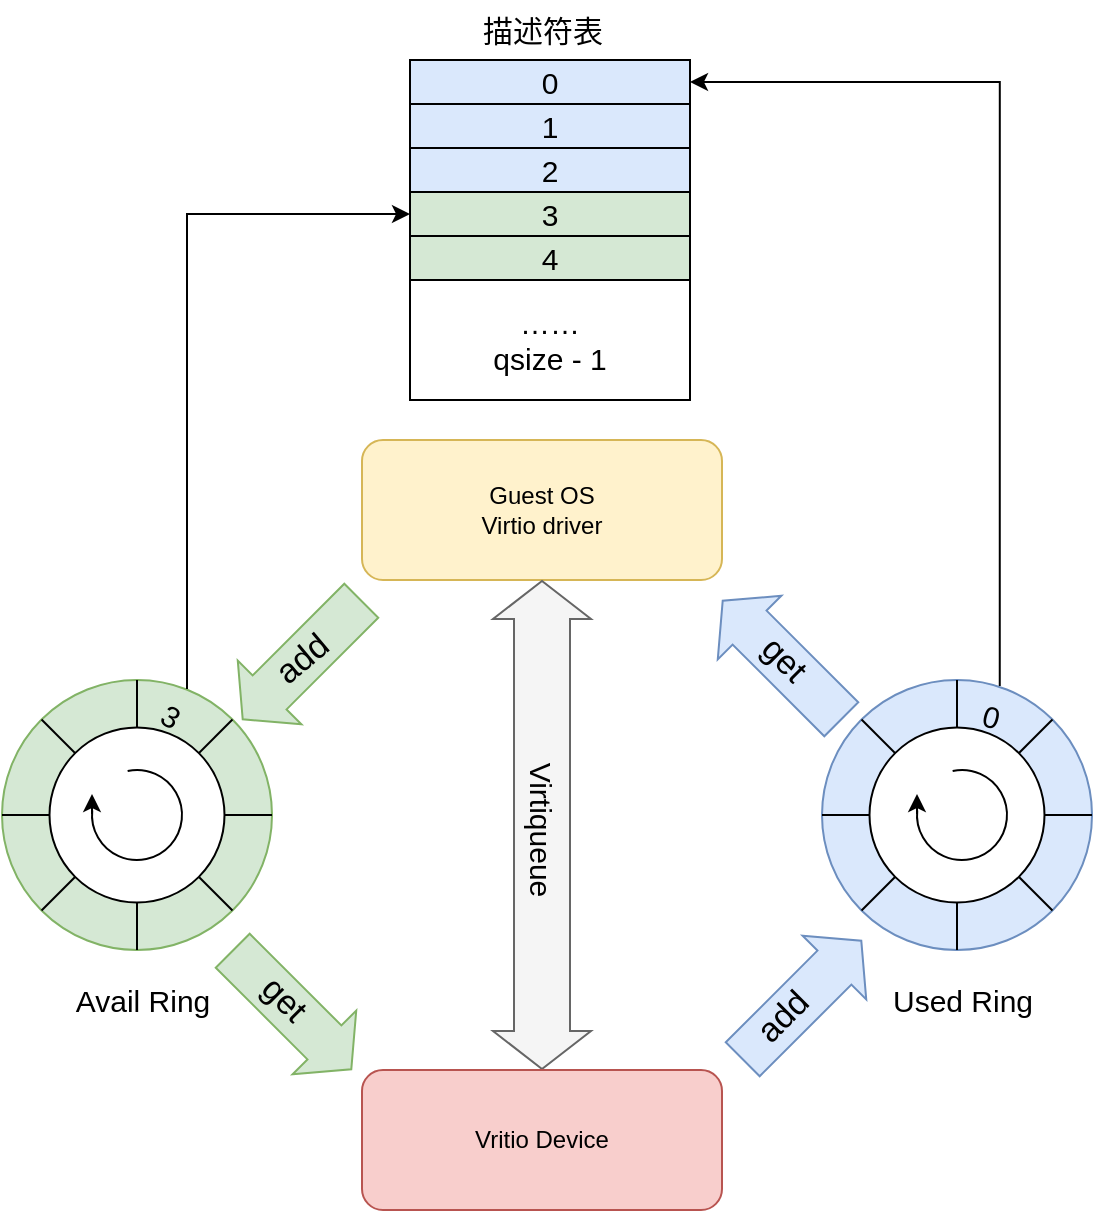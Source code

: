 <mxfile version="20.5.1" type="github">
  <diagram id="mLBqkB2ChwaHw_8gPhbc" name="第 1 页">
    <mxGraphModel dx="1115" dy="614" grid="1" gridSize="10" guides="1" tooltips="1" connect="1" arrows="1" fold="1" page="0" pageScale="1" pageWidth="827" pageHeight="1169" math="0" shadow="0">
      <root>
        <mxCell id="0" />
        <mxCell id="1" parent="0" />
        <mxCell id="fm5rg67f0QVLAu_p31AU-2" value="Guest OS&lt;br&gt;Virtio driver" style="rounded=1;whiteSpace=wrap;html=1;fillColor=#fff2cc;strokeColor=#d6b656;" vertex="1" parent="1">
          <mxGeometry x="250" y="270" width="180" height="70" as="geometry" />
        </mxCell>
        <mxCell id="fm5rg67f0QVLAu_p31AU-3" value="" style="shape=flexArrow;endArrow=classic;startArrow=classic;html=1;rounded=0;entryX=0.5;entryY=1;entryDx=0;entryDy=0;width=28;fillColor=#f5f5f5;strokeColor=#666666;exitX=0.5;exitY=0;exitDx=0;exitDy=0;" edge="1" parent="1" source="fm5rg67f0QVLAu_p31AU-4" target="fm5rg67f0QVLAu_p31AU-2">
          <mxGeometry width="100" height="100" relative="1" as="geometry">
            <mxPoint x="340" y="580" as="sourcePoint" />
            <mxPoint x="340" y="360" as="targetPoint" />
          </mxGeometry>
        </mxCell>
        <mxCell id="fm5rg67f0QVLAu_p31AU-12" value="Virtiqueue" style="edgeLabel;html=1;align=center;verticalAlign=middle;resizable=0;points=[];fontSize=15;rotation=90;labelBackgroundColor=none;" vertex="1" connectable="0" parent="fm5rg67f0QVLAu_p31AU-3">
          <mxGeometry x="0.379" y="4" relative="1" as="geometry">
            <mxPoint x="4" y="48" as="offset" />
          </mxGeometry>
        </mxCell>
        <mxCell id="fm5rg67f0QVLAu_p31AU-4" value="Vritio Device" style="rounded=1;whiteSpace=wrap;html=1;fillColor=#f8cecc;strokeColor=#b85450;" vertex="1" parent="1">
          <mxGeometry x="250" y="585" width="180" height="70" as="geometry" />
        </mxCell>
        <mxCell id="fm5rg67f0QVLAu_p31AU-27" value="" style="ellipse;whiteSpace=wrap;html=1;aspect=fixed;fontSize=15;fillColor=#d5e8d4;strokeColor=#82b366;" vertex="1" parent="1">
          <mxGeometry x="70" y="390" width="135" height="135" as="geometry" />
        </mxCell>
        <mxCell id="fm5rg67f0QVLAu_p31AU-40" value="……&lt;br&gt;qsize - 1" style="rounded=0;whiteSpace=wrap;html=1;fontSize=15;" vertex="1" parent="1">
          <mxGeometry x="274" y="190" width="140" height="60" as="geometry" />
        </mxCell>
        <mxCell id="fm5rg67f0QVLAu_p31AU-41" value="描述符表" style="text;html=1;align=center;verticalAlign=middle;resizable=0;points=[];autosize=1;strokeColor=none;fillColor=none;fontSize=15;" vertex="1" parent="1">
          <mxGeometry x="300" y="50" width="80" height="30" as="geometry" />
        </mxCell>
        <mxCell id="fm5rg67f0QVLAu_p31AU-44" value="Avail Ring" style="text;html=1;align=center;verticalAlign=middle;resizable=0;points=[];autosize=1;strokeColor=none;fillColor=none;fontSize=15;" vertex="1" parent="1">
          <mxGeometry x="95" y="535" width="90" height="30" as="geometry" />
        </mxCell>
        <mxCell id="fm5rg67f0QVLAu_p31AU-47" value="Used Ring" style="text;html=1;align=center;verticalAlign=middle;resizable=0;points=[];autosize=1;strokeColor=none;fillColor=none;fontSize=15;" vertex="1" parent="1">
          <mxGeometry x="505" y="535" width="90" height="30" as="geometry" />
        </mxCell>
        <mxCell id="fm5rg67f0QVLAu_p31AU-48" value="" style="shape=flexArrow;endArrow=classic;html=1;rounded=0;fontSize=15;width=24;fillColor=#d5e8d4;strokeColor=#82b366;" edge="1" parent="1">
          <mxGeometry width="50" height="50" relative="1" as="geometry">
            <mxPoint x="250" y="350" as="sourcePoint" />
            <mxPoint x="190" y="410" as="targetPoint" />
          </mxGeometry>
        </mxCell>
        <mxCell id="fm5rg67f0QVLAu_p31AU-51" value="add" style="edgeLabel;html=1;align=center;verticalAlign=middle;resizable=0;points=[];fontSize=17;rotation=-40;labelBackgroundColor=none;" vertex="1" connectable="0" parent="fm5rg67f0QVLAu_p31AU-48">
          <mxGeometry x="-0.3" y="4" relative="1" as="geometry">
            <mxPoint x="-12" y="6" as="offset" />
          </mxGeometry>
        </mxCell>
        <mxCell id="fm5rg67f0QVLAu_p31AU-54" value="" style="shape=flexArrow;endArrow=classic;html=1;rounded=0;fontSize=15;width=24;fillColor=#dae8fc;strokeColor=#6c8ebf;" edge="1" parent="1">
          <mxGeometry width="50" height="50" relative="1" as="geometry">
            <mxPoint x="490" y="410" as="sourcePoint" />
            <mxPoint x="430" y="350" as="targetPoint" />
          </mxGeometry>
        </mxCell>
        <mxCell id="fm5rg67f0QVLAu_p31AU-61" value="get" style="edgeLabel;html=1;align=center;verticalAlign=middle;resizable=0;points=[];fontSize=17;rotation=45;labelBackgroundColor=none;" vertex="1" connectable="0" parent="fm5rg67f0QVLAu_p31AU-54">
          <mxGeometry x="-0.42" y="2" relative="1" as="geometry">
            <mxPoint x="-11" y="-14" as="offset" />
          </mxGeometry>
        </mxCell>
        <mxCell id="fm5rg67f0QVLAu_p31AU-56" value="" style="shape=flexArrow;endArrow=classic;html=1;rounded=0;fontSize=15;width=24;fillColor=#d5e8d4;strokeColor=#82b366;" edge="1" parent="1">
          <mxGeometry width="50" height="50" relative="1" as="geometry">
            <mxPoint x="185" y="525" as="sourcePoint" />
            <mxPoint x="245" y="585" as="targetPoint" />
          </mxGeometry>
        </mxCell>
        <mxCell id="fm5rg67f0QVLAu_p31AU-59" value="get" style="edgeLabel;html=1;align=center;verticalAlign=middle;resizable=0;points=[];fontSize=17;rotation=45;labelBackgroundColor=none;" vertex="1" connectable="0" parent="fm5rg67f0QVLAu_p31AU-56">
          <mxGeometry x="-0.094" y="3" relative="1" as="geometry">
            <mxPoint x="-4" as="offset" />
          </mxGeometry>
        </mxCell>
        <mxCell id="fm5rg67f0QVLAu_p31AU-57" value="" style="shape=flexArrow;endArrow=classic;html=1;rounded=0;fontSize=15;width=24;fillColor=#dae8fc;strokeColor=#6c8ebf;" edge="1" parent="1">
          <mxGeometry width="50" height="50" relative="1" as="geometry">
            <mxPoint x="440" y="580" as="sourcePoint" />
            <mxPoint x="500" y="520" as="targetPoint" />
          </mxGeometry>
        </mxCell>
        <mxCell id="fm5rg67f0QVLAu_p31AU-60" value="add" style="edgeLabel;html=1;align=center;verticalAlign=middle;resizable=0;points=[];fontSize=17;rotation=-45;labelBackgroundColor=none;" vertex="1" connectable="0" parent="fm5rg67f0QVLAu_p31AU-57">
          <mxGeometry x="-0.239" y="5" relative="1" as="geometry">
            <mxPoint x="1" y="6" as="offset" />
          </mxGeometry>
        </mxCell>
        <mxCell id="fm5rg67f0QVLAu_p31AU-64" value="" style="endArrow=none;html=1;rounded=0;fontSize=17;entryX=1;entryY=0;entryDx=0;entryDy=0;exitX=0;exitY=1;exitDx=0;exitDy=0;" edge="1" parent="1" source="fm5rg67f0QVLAu_p31AU-27" target="fm5rg67f0QVLAu_p31AU-27">
          <mxGeometry width="50" height="50" relative="1" as="geometry">
            <mxPoint x="110" y="480" as="sourcePoint" />
            <mxPoint x="160" y="430" as="targetPoint" />
          </mxGeometry>
        </mxCell>
        <mxCell id="fm5rg67f0QVLAu_p31AU-67" value="" style="endArrow=none;html=1;rounded=0;fontSize=17;entryX=0;entryY=0;entryDx=0;entryDy=0;exitX=1;exitY=1;exitDx=0;exitDy=0;" edge="1" parent="1">
          <mxGeometry width="50" height="50" relative="1" as="geometry">
            <mxPoint x="185.23" y="505.23" as="sourcePoint" />
            <mxPoint x="89.77" y="409.77" as="targetPoint" />
          </mxGeometry>
        </mxCell>
        <mxCell id="fm5rg67f0QVLAu_p31AU-68" value="" style="endArrow=none;html=1;rounded=0;fontSize=17;entryX=0.5;entryY=0;entryDx=0;entryDy=0;exitX=0.5;exitY=1;exitDx=0;exitDy=0;" edge="1" parent="1" source="fm5rg67f0QVLAu_p31AU-27" target="fm5rg67f0QVLAu_p31AU-27">
          <mxGeometry width="50" height="50" relative="1" as="geometry">
            <mxPoint x="195.23" y="515.23" as="sourcePoint" />
            <mxPoint x="99.77" y="419.77" as="targetPoint" />
          </mxGeometry>
        </mxCell>
        <mxCell id="fm5rg67f0QVLAu_p31AU-69" value="" style="endArrow=none;html=1;rounded=0;fontSize=17;entryX=0;entryY=0.5;entryDx=0;entryDy=0;exitX=1;exitY=0.5;exitDx=0;exitDy=0;" edge="1" parent="1" source="fm5rg67f0QVLAu_p31AU-27" target="fm5rg67f0QVLAu_p31AU-27">
          <mxGeometry width="50" height="50" relative="1" as="geometry">
            <mxPoint x="205.23" y="525.23" as="sourcePoint" />
            <mxPoint x="109.77" y="429.77" as="targetPoint" />
          </mxGeometry>
        </mxCell>
        <mxCell id="fm5rg67f0QVLAu_p31AU-42" value="" style="ellipse;whiteSpace=wrap;html=1;aspect=fixed;fontSize=15;fillColor=#FFFFFF;" vertex="1" parent="1">
          <mxGeometry x="93.75" y="413.75" width="87.5" height="87.5" as="geometry" />
        </mxCell>
        <mxCell id="fm5rg67f0QVLAu_p31AU-78" value="" style="ellipse;whiteSpace=wrap;html=1;aspect=fixed;fontSize=15;fillColor=#dae8fc;strokeColor=#6c8ebf;" vertex="1" parent="1">
          <mxGeometry x="480" y="390" width="135" height="135" as="geometry" />
        </mxCell>
        <mxCell id="fm5rg67f0QVLAu_p31AU-79" value="" style="endArrow=none;html=1;rounded=0;fontSize=17;entryX=1;entryY=0;entryDx=0;entryDy=0;exitX=0;exitY=1;exitDx=0;exitDy=0;" edge="1" parent="1" source="fm5rg67f0QVLAu_p31AU-78" target="fm5rg67f0QVLAu_p31AU-78">
          <mxGeometry width="50" height="50" relative="1" as="geometry">
            <mxPoint x="520" y="480" as="sourcePoint" />
            <mxPoint x="570" y="430" as="targetPoint" />
          </mxGeometry>
        </mxCell>
        <mxCell id="fm5rg67f0QVLAu_p31AU-80" value="" style="endArrow=none;html=1;rounded=0;fontSize=17;entryX=0;entryY=0;entryDx=0;entryDy=0;exitX=1;exitY=1;exitDx=0;exitDy=0;" edge="1" parent="1">
          <mxGeometry width="50" height="50" relative="1" as="geometry">
            <mxPoint x="595.23" y="505.23" as="sourcePoint" />
            <mxPoint x="499.77" y="409.77" as="targetPoint" />
          </mxGeometry>
        </mxCell>
        <mxCell id="fm5rg67f0QVLAu_p31AU-81" value="" style="endArrow=none;html=1;rounded=0;fontSize=17;entryX=0.5;entryY=0;entryDx=0;entryDy=0;exitX=0.5;exitY=1;exitDx=0;exitDy=0;" edge="1" parent="1" source="fm5rg67f0QVLAu_p31AU-78" target="fm5rg67f0QVLAu_p31AU-78">
          <mxGeometry width="50" height="50" relative="1" as="geometry">
            <mxPoint x="605.23" y="515.23" as="sourcePoint" />
            <mxPoint x="509.77" y="419.77" as="targetPoint" />
          </mxGeometry>
        </mxCell>
        <mxCell id="fm5rg67f0QVLAu_p31AU-82" value="" style="endArrow=none;html=1;rounded=0;fontSize=17;entryX=0;entryY=0.5;entryDx=0;entryDy=0;exitX=1;exitY=0.5;exitDx=0;exitDy=0;" edge="1" parent="1" source="fm5rg67f0QVLAu_p31AU-78" target="fm5rg67f0QVLAu_p31AU-78">
          <mxGeometry width="50" height="50" relative="1" as="geometry">
            <mxPoint x="615.23" y="525.23" as="sourcePoint" />
            <mxPoint x="519.77" y="429.77" as="targetPoint" />
          </mxGeometry>
        </mxCell>
        <mxCell id="fm5rg67f0QVLAu_p31AU-83" value="" style="ellipse;whiteSpace=wrap;html=1;aspect=fixed;fontSize=15;fillColor=#FFFFFF;" vertex="1" parent="1">
          <mxGeometry x="512.5" y="422.5" width="70" height="70" as="geometry" />
        </mxCell>
        <mxCell id="fm5rg67f0QVLAu_p31AU-88" style="edgeStyle=orthogonalEdgeStyle;rounded=0;orthogonalLoop=1;jettySize=auto;html=1;exitX=0.5;exitY=0;exitDx=0;exitDy=0;entryX=0;entryY=0.5;entryDx=0;entryDy=0;strokeColor=#000000;fontSize=15;" edge="1" parent="1" source="fm5rg67f0QVLAu_p31AU-84" target="fm5rg67f0QVLAu_p31AU-36">
          <mxGeometry relative="1" as="geometry" />
        </mxCell>
        <mxCell id="fm5rg67f0QVLAu_p31AU-84" value="3" style="text;html=1;strokeColor=none;fillColor=none;align=center;verticalAlign=middle;whiteSpace=wrap;rounded=0;strokeWidth=2;fontSize=15;rotation=30;" vertex="1" parent="1">
          <mxGeometry x="125" y="392.5" width="60" height="30" as="geometry" />
        </mxCell>
        <mxCell id="fm5rg67f0QVLAu_p31AU-90" style="edgeStyle=orthogonalEdgeStyle;rounded=0;orthogonalLoop=1;jettySize=auto;html=1;exitX=0.5;exitY=0;exitDx=0;exitDy=0;entryX=1;entryY=0.5;entryDx=0;entryDy=0;strokeColor=#000000;fontSize=15;" edge="1" parent="1" source="fm5rg67f0QVLAu_p31AU-89" target="fm5rg67f0QVLAu_p31AU-30">
          <mxGeometry relative="1" as="geometry" />
        </mxCell>
        <mxCell id="fm5rg67f0QVLAu_p31AU-89" value="0" style="text;html=1;strokeColor=none;fillColor=none;align=center;verticalAlign=middle;whiteSpace=wrap;rounded=0;strokeWidth=2;fontSize=15;rotation=15;" vertex="1" parent="1">
          <mxGeometry x="535" y="392.5" width="60" height="30" as="geometry" />
        </mxCell>
        <mxCell id="fm5rg67f0QVLAu_p31AU-29" value="" style="shape=table;startSize=0;container=1;collapsible=0;childLayout=tableLayout;fontSize=15;" vertex="1" parent="1">
          <mxGeometry x="274" y="80" width="140" height="110" as="geometry" />
        </mxCell>
        <mxCell id="fm5rg67f0QVLAu_p31AU-30" value="" style="shape=tableRow;horizontal=0;startSize=0;swimlaneHead=0;swimlaneBody=0;top=0;left=0;bottom=0;right=0;collapsible=0;dropTarget=0;fillColor=none;points=[[0,0.5],[1,0.5]];portConstraint=eastwest;fontSize=15;" vertex="1" parent="fm5rg67f0QVLAu_p31AU-29">
          <mxGeometry width="140" height="22" as="geometry" />
        </mxCell>
        <mxCell id="fm5rg67f0QVLAu_p31AU-31" value="0" style="shape=partialRectangle;html=1;whiteSpace=wrap;connectable=0;overflow=hidden;fillColor=#dae8fc;top=0;left=0;bottom=0;right=0;pointerEvents=1;fontSize=15;strokeColor=#6c8ebf;" vertex="1" parent="fm5rg67f0QVLAu_p31AU-30">
          <mxGeometry width="140" height="22" as="geometry">
            <mxRectangle width="140" height="22" as="alternateBounds" />
          </mxGeometry>
        </mxCell>
        <mxCell id="fm5rg67f0QVLAu_p31AU-32" value="" style="shape=tableRow;horizontal=0;startSize=0;swimlaneHead=0;swimlaneBody=0;top=0;left=0;bottom=0;right=0;collapsible=0;dropTarget=0;fillColor=none;points=[[0,0.5],[1,0.5]];portConstraint=eastwest;fontSize=15;" vertex="1" parent="fm5rg67f0QVLAu_p31AU-29">
          <mxGeometry y="22" width="140" height="22" as="geometry" />
        </mxCell>
        <mxCell id="fm5rg67f0QVLAu_p31AU-33" value="1" style="shape=partialRectangle;html=1;whiteSpace=wrap;connectable=0;overflow=hidden;fillColor=#dae8fc;top=0;left=0;bottom=0;right=0;pointerEvents=1;fontSize=15;strokeColor=#6c8ebf;" vertex="1" parent="fm5rg67f0QVLAu_p31AU-32">
          <mxGeometry width="140" height="22" as="geometry">
            <mxRectangle width="140" height="22" as="alternateBounds" />
          </mxGeometry>
        </mxCell>
        <mxCell id="fm5rg67f0QVLAu_p31AU-34" value="" style="shape=tableRow;horizontal=0;startSize=0;swimlaneHead=0;swimlaneBody=0;top=0;left=0;bottom=0;right=0;collapsible=0;dropTarget=0;fillColor=none;points=[[0,0.5],[1,0.5]];portConstraint=eastwest;fontSize=15;" vertex="1" parent="fm5rg67f0QVLAu_p31AU-29">
          <mxGeometry y="44" width="140" height="22" as="geometry" />
        </mxCell>
        <mxCell id="fm5rg67f0QVLAu_p31AU-35" value="2" style="shape=partialRectangle;html=1;whiteSpace=wrap;connectable=0;overflow=hidden;fillColor=#dae8fc;top=0;left=0;bottom=0;right=0;pointerEvents=1;fontSize=15;strokeColor=#6c8ebf;" vertex="1" parent="fm5rg67f0QVLAu_p31AU-34">
          <mxGeometry width="140" height="22" as="geometry">
            <mxRectangle width="140" height="22" as="alternateBounds" />
          </mxGeometry>
        </mxCell>
        <mxCell id="fm5rg67f0QVLAu_p31AU-36" value="" style="shape=tableRow;horizontal=0;startSize=0;swimlaneHead=0;swimlaneBody=0;top=0;left=0;bottom=0;right=0;collapsible=0;dropTarget=0;fillColor=none;points=[[0,0.5],[1,0.5]];portConstraint=eastwest;fontSize=15;" vertex="1" parent="fm5rg67f0QVLAu_p31AU-29">
          <mxGeometry y="66" width="140" height="22" as="geometry" />
        </mxCell>
        <mxCell id="fm5rg67f0QVLAu_p31AU-37" value="3" style="shape=partialRectangle;html=1;whiteSpace=wrap;connectable=0;overflow=hidden;fillColor=#d5e8d4;top=0;left=0;bottom=0;right=0;pointerEvents=1;fontSize=15;strokeColor=#82b366;" vertex="1" parent="fm5rg67f0QVLAu_p31AU-36">
          <mxGeometry width="140" height="22" as="geometry">
            <mxRectangle width="140" height="22" as="alternateBounds" />
          </mxGeometry>
        </mxCell>
        <mxCell id="fm5rg67f0QVLAu_p31AU-38" value="" style="shape=tableRow;horizontal=0;startSize=0;swimlaneHead=0;swimlaneBody=0;top=0;left=0;bottom=0;right=0;collapsible=0;dropTarget=0;fillColor=none;points=[[0,0.5],[1,0.5]];portConstraint=eastwest;fontSize=15;" vertex="1" parent="fm5rg67f0QVLAu_p31AU-29">
          <mxGeometry y="88" width="140" height="22" as="geometry" />
        </mxCell>
        <mxCell id="fm5rg67f0QVLAu_p31AU-39" value="4" style="shape=partialRectangle;html=1;whiteSpace=wrap;connectable=0;overflow=hidden;fillColor=#d5e8d4;top=0;left=0;bottom=0;right=0;pointerEvents=1;fontSize=15;strokeColor=#82b366;" vertex="1" parent="fm5rg67f0QVLAu_p31AU-38">
          <mxGeometry width="140" height="22" as="geometry">
            <mxRectangle width="140" height="22" as="alternateBounds" />
          </mxGeometry>
        </mxCell>
        <mxCell id="fm5rg67f0QVLAu_p31AU-93" value="" style="shape=table;startSize=0;container=1;collapsible=0;childLayout=tableLayout;strokeColor=#000000;strokeWidth=1;fontSize=15;fillColor=none;" vertex="1" parent="1">
          <mxGeometry x="274" y="80" width="140" height="110" as="geometry" />
        </mxCell>
        <mxCell id="fm5rg67f0QVLAu_p31AU-94" value="" style="shape=tableRow;horizontal=0;startSize=0;swimlaneHead=0;swimlaneBody=0;top=0;left=0;bottom=0;right=0;collapsible=0;dropTarget=0;fillColor=none;points=[[0,0.5],[1,0.5]];portConstraint=eastwest;strokeColor=#000000;strokeWidth=2;fontSize=15;" vertex="1" parent="fm5rg67f0QVLAu_p31AU-93">
          <mxGeometry width="140" height="22" as="geometry" />
        </mxCell>
        <mxCell id="fm5rg67f0QVLAu_p31AU-95" value="" style="shape=partialRectangle;html=1;whiteSpace=wrap;connectable=0;overflow=hidden;fillColor=none;top=0;left=0;bottom=0;right=0;pointerEvents=1;strokeColor=#000000;strokeWidth=2;fontSize=15;" vertex="1" parent="fm5rg67f0QVLAu_p31AU-94">
          <mxGeometry width="140" height="22" as="geometry">
            <mxRectangle width="140" height="22" as="alternateBounds" />
          </mxGeometry>
        </mxCell>
        <mxCell id="fm5rg67f0QVLAu_p31AU-96" value="" style="shape=tableRow;horizontal=0;startSize=0;swimlaneHead=0;swimlaneBody=0;top=0;left=0;bottom=0;right=0;collapsible=0;dropTarget=0;fillColor=none;points=[[0,0.5],[1,0.5]];portConstraint=eastwest;strokeColor=#000000;strokeWidth=2;fontSize=15;" vertex="1" parent="fm5rg67f0QVLAu_p31AU-93">
          <mxGeometry y="22" width="140" height="22" as="geometry" />
        </mxCell>
        <mxCell id="fm5rg67f0QVLAu_p31AU-97" value="" style="shape=partialRectangle;html=1;whiteSpace=wrap;connectable=0;overflow=hidden;fillColor=none;top=0;left=0;bottom=0;right=0;pointerEvents=1;strokeColor=#000000;strokeWidth=2;fontSize=15;" vertex="1" parent="fm5rg67f0QVLAu_p31AU-96">
          <mxGeometry width="140" height="22" as="geometry">
            <mxRectangle width="140" height="22" as="alternateBounds" />
          </mxGeometry>
        </mxCell>
        <mxCell id="fm5rg67f0QVLAu_p31AU-98" value="" style="shape=tableRow;horizontal=0;startSize=0;swimlaneHead=0;swimlaneBody=0;top=0;left=0;bottom=0;right=0;collapsible=0;dropTarget=0;fillColor=none;points=[[0,0.5],[1,0.5]];portConstraint=eastwest;strokeColor=#000000;strokeWidth=2;fontSize=15;" vertex="1" parent="fm5rg67f0QVLAu_p31AU-93">
          <mxGeometry y="44" width="140" height="22" as="geometry" />
        </mxCell>
        <mxCell id="fm5rg67f0QVLAu_p31AU-99" value="" style="shape=partialRectangle;html=1;whiteSpace=wrap;connectable=0;overflow=hidden;fillColor=none;top=0;left=0;bottom=0;right=0;pointerEvents=1;strokeColor=#000000;strokeWidth=2;fontSize=15;" vertex="1" parent="fm5rg67f0QVLAu_p31AU-98">
          <mxGeometry width="140" height="22" as="geometry">
            <mxRectangle width="140" height="22" as="alternateBounds" />
          </mxGeometry>
        </mxCell>
        <mxCell id="fm5rg67f0QVLAu_p31AU-100" value="" style="shape=tableRow;horizontal=0;startSize=0;swimlaneHead=0;swimlaneBody=0;top=0;left=0;bottom=0;right=0;collapsible=0;dropTarget=0;fillColor=none;points=[[0,0.5],[1,0.5]];portConstraint=eastwest;strokeColor=#000000;strokeWidth=2;fontSize=15;" vertex="1" parent="fm5rg67f0QVLAu_p31AU-93">
          <mxGeometry y="66" width="140" height="22" as="geometry" />
        </mxCell>
        <mxCell id="fm5rg67f0QVLAu_p31AU-101" value="" style="shape=partialRectangle;html=1;whiteSpace=wrap;connectable=0;overflow=hidden;fillColor=none;top=0;left=0;bottom=0;right=0;pointerEvents=1;strokeColor=#000000;strokeWidth=2;fontSize=15;" vertex="1" parent="fm5rg67f0QVLAu_p31AU-100">
          <mxGeometry width="140" height="22" as="geometry">
            <mxRectangle width="140" height="22" as="alternateBounds" />
          </mxGeometry>
        </mxCell>
        <mxCell id="fm5rg67f0QVLAu_p31AU-102" value="" style="shape=tableRow;horizontal=0;startSize=0;swimlaneHead=0;swimlaneBody=0;top=0;left=0;bottom=0;right=0;collapsible=0;dropTarget=0;fillColor=none;points=[[0,0.5],[1,0.5]];portConstraint=eastwest;strokeColor=#000000;strokeWidth=2;fontSize=15;" vertex="1" parent="fm5rg67f0QVLAu_p31AU-93">
          <mxGeometry y="88" width="140" height="22" as="geometry" />
        </mxCell>
        <mxCell id="fm5rg67f0QVLAu_p31AU-103" value="" style="shape=partialRectangle;html=1;whiteSpace=wrap;connectable=0;overflow=hidden;fillColor=none;top=0;left=0;bottom=0;right=0;pointerEvents=1;strokeColor=#000000;strokeWidth=2;fontSize=15;" vertex="1" parent="fm5rg67f0QVLAu_p31AU-102">
          <mxGeometry width="140" height="22" as="geometry">
            <mxRectangle width="140" height="22" as="alternateBounds" />
          </mxGeometry>
        </mxCell>
        <mxCell id="fm5rg67f0QVLAu_p31AU-121" value="" style="ellipse;whiteSpace=wrap;html=1;aspect=fixed;fontSize=15;fillColor=#FFFFFF;" vertex="1" parent="1">
          <mxGeometry x="503.75" y="413.75" width="87.5" height="87.5" as="geometry" />
        </mxCell>
        <mxCell id="fm5rg67f0QVLAu_p31AU-123" value="" style="verticalLabelPosition=bottom;verticalAlign=top;html=1;shape=mxgraph.basic.arc;startAngle=0.3;endAngle=0.1;labelBackgroundColor=none;strokeColor=#000000;strokeWidth=1;fontSize=15;fillColor=none;direction=west;rotation=60;" vertex="1" parent="1">
          <mxGeometry x="115" y="435" width="45" height="45" as="geometry" />
        </mxCell>
        <mxCell id="fm5rg67f0QVLAu_p31AU-125" value="" style="edgeStyle=elbowEdgeStyle;elbow=vertical;endArrow=classic;html=1;rounded=0;strokeColor=#000000;fontSize=15;" edge="1" parent="1">
          <mxGeometry width="50" height="50" relative="1" as="geometry">
            <mxPoint x="115" y="457" as="sourcePoint" />
            <mxPoint x="115" y="447" as="targetPoint" />
            <Array as="points" />
          </mxGeometry>
        </mxCell>
        <mxCell id="fm5rg67f0QVLAu_p31AU-129" value="" style="verticalLabelPosition=bottom;verticalAlign=top;html=1;shape=mxgraph.basic.arc;startAngle=0.3;endAngle=0.1;labelBackgroundColor=none;strokeColor=#000000;strokeWidth=1;fontSize=15;fillColor=none;direction=west;rotation=60;" vertex="1" parent="1">
          <mxGeometry x="527.5" y="435" width="45" height="45" as="geometry" />
        </mxCell>
        <mxCell id="fm5rg67f0QVLAu_p31AU-130" value="" style="edgeStyle=elbowEdgeStyle;elbow=vertical;endArrow=classic;html=1;rounded=0;strokeColor=#000000;fontSize=15;" edge="1" parent="1">
          <mxGeometry width="50" height="50" relative="1" as="geometry">
            <mxPoint x="527.5" y="457" as="sourcePoint" />
            <mxPoint x="527.5" y="447" as="targetPoint" />
            <Array as="points" />
          </mxGeometry>
        </mxCell>
      </root>
    </mxGraphModel>
  </diagram>
</mxfile>
